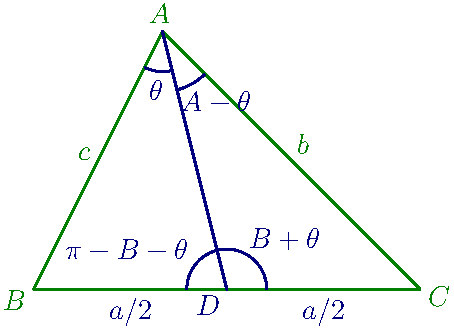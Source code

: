 settings.outformat = "png";
defaultpen(fontsize(14pt));
import geometry;

size(8cm);

pair A = (0, 2);
pair B = (-1, 0);
pair C = (2, 0);
pair D = (0.5, 0);
triangle t = triangle(A, B, C);
show(LA="$A$", LB="$B$", LC="$C$", La="", Lb="$b$", Lc="$c$", t, bp+0.5*green);
draw (A -- D, bp+0.5*blue);
markangle("$\theta$", radius=20,B, A, D, bp+0.5*blue);
markangle("$A - \theta$", radius=30,D, A, C, bp+0.5*blue);
markangle("$B + \theta$", radius=20,C, D, A, bp+0.5*blue);
markangle("$\pi - B - \theta$", radius=20,A, D, B, bp+0.5*blue);
label("$D$", D, align=SW, bp+0.5*blue);
label("$a/2$", midpoint(segment(C, D)), align=S, bp+0.5*blue);
label("$a/2$", midpoint(segment(B, D)), align=S, bp+0.5*blue);
